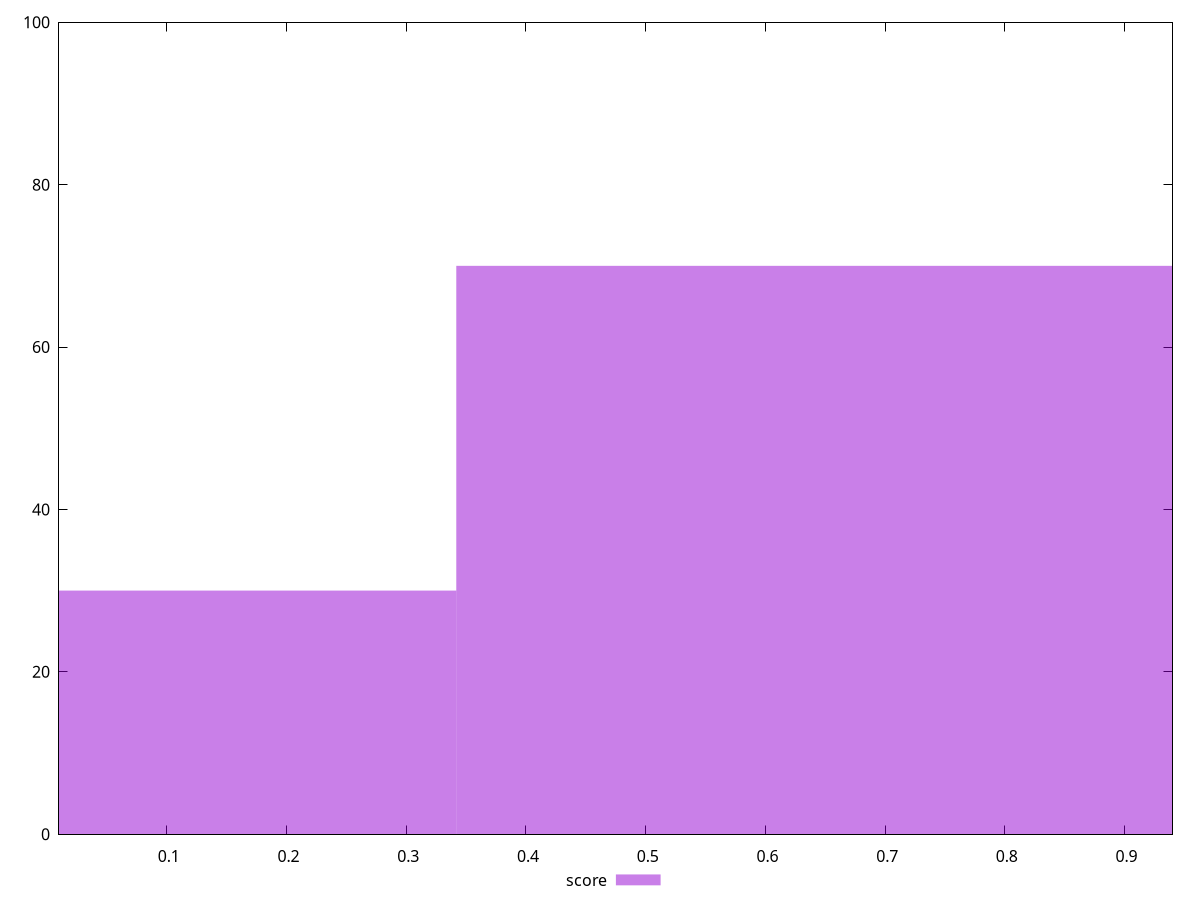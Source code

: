 reset

$score <<EOF
0 30
0.6836306915679088 70
EOF

set key outside below
set boxwidth 0.6836306915679088
set xrange [0.01:0.94]
set yrange [0:100]
set trange [0:100]
set style fill transparent solid 0.5 noborder
set terminal svg size 640, 490 enhanced background rgb 'white'
set output "report_00013_2021-02-09T12-04-24.940Z/max-potential-fid/samples/pages+cached+noadtech/score/histogram.svg"

plot $score title "score" with boxes

reset
